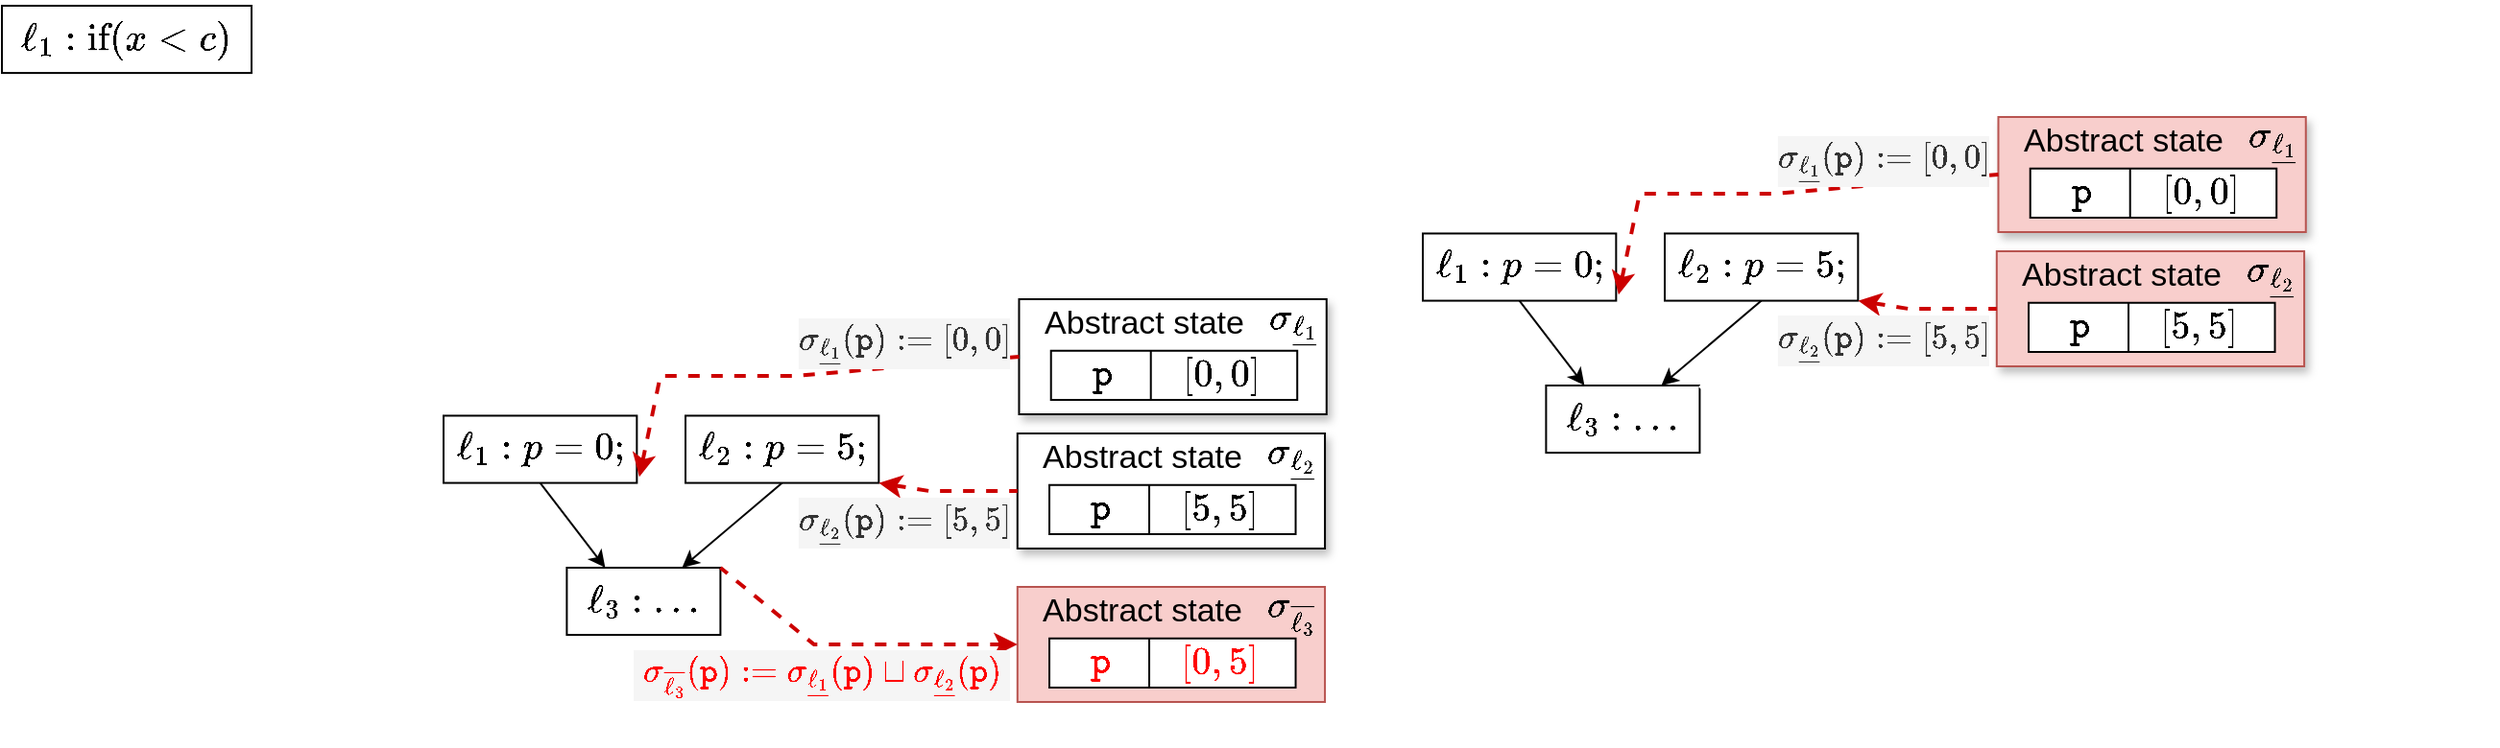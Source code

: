 <mxfile version="24.1.0" type="device">
  <diagram name="Page-1" id="jH83rPQHw8LuaXOdMIeX">
    <mxGraphModel dx="3264" dy="-483" grid="1" gridSize="10" guides="1" tooltips="1" connect="1" arrows="1" fold="1" page="1" pageScale="1" pageWidth="540" pageHeight="240" math="1" shadow="0">
      <root>
        <mxCell id="0" />
        <mxCell id="1" parent="0" />
        <mxCell id="X2H257lDydenqglTALcZ-1" value="" style="group" vertex="1" connectable="0" parent="1">
          <mxGeometry x="-610.0" y="1600" width="459.88" height="210" as="geometry" />
        </mxCell>
        <mxCell id="X2H257lDydenqglTALcZ-2" value="&lt;font style=&quot;font-size: 17px;&quot;&gt;$$\ell_3: \dots$$&lt;/font&gt;" style="rounded=0;whiteSpace=wrap;html=1;" vertex="1" parent="X2H257lDydenqglTALcZ-1">
          <mxGeometry x="64.2" y="140" width="80" height="35.05" as="geometry" />
        </mxCell>
        <mxCell id="X2H257lDydenqglTALcZ-3" style="rounded=0;orthogonalLoop=1;jettySize=auto;html=1;exitX=0.5;exitY=1;exitDx=0;exitDy=0;entryX=0.25;entryY=0;entryDx=0;entryDy=0;" edge="1" parent="X2H257lDydenqglTALcZ-1" source="X2H257lDydenqglTALcZ-4" target="X2H257lDydenqglTALcZ-2">
          <mxGeometry relative="1" as="geometry" />
        </mxCell>
        <mxCell id="X2H257lDydenqglTALcZ-4" value="&lt;font style=&quot;font-size: 17px;&quot;&gt;$$\ell_1: p=0;$$&lt;/font&gt;" style="rounded=0;whiteSpace=wrap;html=1;" vertex="1" parent="X2H257lDydenqglTALcZ-1">
          <mxGeometry y="60.74" width="100.67" height="35.05" as="geometry" />
        </mxCell>
        <mxCell id="X2H257lDydenqglTALcZ-5" style="rounded=0;orthogonalLoop=1;jettySize=auto;html=1;exitX=0.5;exitY=1;exitDx=0;exitDy=0;entryX=0.75;entryY=0;entryDx=0;entryDy=0;" edge="1" parent="X2H257lDydenqglTALcZ-1" source="X2H257lDydenqglTALcZ-6" target="X2H257lDydenqglTALcZ-2">
          <mxGeometry relative="1" as="geometry" />
        </mxCell>
        <mxCell id="X2H257lDydenqglTALcZ-6" value="&lt;font style=&quot;font-size: 17px;&quot;&gt;$$\ell_2: p=5;$$&lt;/font&gt;" style="rounded=0;whiteSpace=wrap;html=1;" vertex="1" parent="X2H257lDydenqglTALcZ-1">
          <mxGeometry x="126" y="60.74" width="100.67" height="35.05" as="geometry" />
        </mxCell>
        <mxCell id="X2H257lDydenqglTALcZ-7" value="" style="rounded=0;whiteSpace=wrap;html=1;shadow=1;textShadow=1;glass=0;fillColor=#f8cecc;strokeColor=#b85450;" vertex="1" parent="X2H257lDydenqglTALcZ-1">
          <mxGeometry x="299.74" width="160.14" height="60" as="geometry" />
        </mxCell>
        <mxCell id="X2H257lDydenqglTALcZ-8" value="" style="shape=table;startSize=0;container=1;collapsible=0;childLayout=tableLayout;fontSize=16;" vertex="1" parent="X2H257lDydenqglTALcZ-1">
          <mxGeometry x="316.36" y="26.91" width="128.25" height="25.57" as="geometry" />
        </mxCell>
        <mxCell id="X2H257lDydenqglTALcZ-9" style="shape=tableRow;horizontal=0;startSize=0;swimlaneHead=0;swimlaneBody=0;strokeColor=inherit;top=0;left=0;bottom=0;right=0;collapsible=0;dropTarget=0;fillColor=none;points=[[0,0.5],[1,0.5]];portConstraint=eastwest;fontSize=16;" vertex="1" parent="X2H257lDydenqglTALcZ-8">
          <mxGeometry width="128.25" height="26" as="geometry" />
        </mxCell>
        <mxCell id="X2H257lDydenqglTALcZ-10" style="shape=partialRectangle;html=1;whiteSpace=wrap;connectable=0;strokeColor=inherit;overflow=hidden;fillColor=none;top=0;left=0;bottom=0;right=0;pointerEvents=1;fontSize=16;" vertex="1" parent="X2H257lDydenqglTALcZ-9">
          <mxGeometry width="52" height="26" as="geometry">
            <mxRectangle width="52" height="26" as="alternateBounds" />
          </mxGeometry>
        </mxCell>
        <mxCell id="X2H257lDydenqglTALcZ-11" style="shape=partialRectangle;html=1;whiteSpace=wrap;connectable=0;strokeColor=inherit;overflow=hidden;fillColor=none;top=0;left=0;bottom=0;right=0;pointerEvents=1;fontSize=16;" vertex="1" parent="X2H257lDydenqglTALcZ-9">
          <mxGeometry x="52" width="76" height="26" as="geometry">
            <mxRectangle width="76" height="26" as="alternateBounds" />
          </mxGeometry>
        </mxCell>
        <mxCell id="X2H257lDydenqglTALcZ-12" value="$$\mathtt{p}$$" style="text;html=1;align=center;verticalAlign=middle;whiteSpace=wrap;rounded=0;fontSize=17;" vertex="1" parent="X2H257lDydenqglTALcZ-1">
          <mxGeometry x="322.812" y="26.907" width="40.384" height="26.286" as="geometry" />
        </mxCell>
        <mxCell id="X2H257lDydenqglTALcZ-13" value="$$[0,0]$$" style="text;html=1;align=center;verticalAlign=middle;whiteSpace=wrap;rounded=0;fontSize=17;" vertex="1" parent="X2H257lDydenqglTALcZ-1">
          <mxGeometry x="385.235" y="26.907" width="40.384" height="26.286" as="geometry" />
        </mxCell>
        <mxCell id="X2H257lDydenqglTALcZ-14" value="" style="group" vertex="1" connectable="0" parent="X2H257lDydenqglTALcZ-1">
          <mxGeometry x="292.77" y="0.002" width="166.269" height="26.286" as="geometry" />
        </mxCell>
        <mxCell id="X2H257lDydenqglTALcZ-15" value="&lt;font style=&quot;font-size: 17px;&quot;&gt;$$\sigma_{\underline{\ell_1}}$$&lt;/font&gt;" style="text;html=1;align=center;verticalAlign=middle;whiteSpace=wrap;rounded=0;" vertex="1" parent="X2H257lDydenqglTALcZ-14">
          <mxGeometry x="132.848" y="1.095" width="33.421" height="24.095" as="geometry" />
        </mxCell>
        <mxCell id="X2H257lDydenqglTALcZ-16" value="&lt;font style=&quot;font-size: 17px;&quot;&gt;Abstract state&lt;/font&gt;" style="text;html=1;align=center;verticalAlign=middle;whiteSpace=wrap;rounded=0;" vertex="1" parent="X2H257lDydenqglTALcZ-14">
          <mxGeometry width="143.988" height="26.286" as="geometry" />
        </mxCell>
        <mxCell id="X2H257lDydenqglTALcZ-17" value="" style="rounded=0;whiteSpace=wrap;html=1;shadow=1;textShadow=1;glass=0;fillColor=#f8cecc;strokeColor=#b85450;" vertex="1" parent="X2H257lDydenqglTALcZ-1">
          <mxGeometry x="298.9" y="70" width="160.14" height="60" as="geometry" />
        </mxCell>
        <mxCell id="X2H257lDydenqglTALcZ-18" value="" style="shape=table;startSize=0;container=1;collapsible=0;childLayout=tableLayout;fontSize=16;" vertex="1" parent="X2H257lDydenqglTALcZ-1">
          <mxGeometry x="315.52" y="96.91" width="128.25" height="25.57" as="geometry" />
        </mxCell>
        <mxCell id="X2H257lDydenqglTALcZ-19" style="shape=tableRow;horizontal=0;startSize=0;swimlaneHead=0;swimlaneBody=0;strokeColor=inherit;top=0;left=0;bottom=0;right=0;collapsible=0;dropTarget=0;fillColor=none;points=[[0,0.5],[1,0.5]];portConstraint=eastwest;fontSize=16;" vertex="1" parent="X2H257lDydenqglTALcZ-18">
          <mxGeometry width="128.25" height="26" as="geometry" />
        </mxCell>
        <mxCell id="X2H257lDydenqglTALcZ-20" style="shape=partialRectangle;html=1;whiteSpace=wrap;connectable=0;strokeColor=inherit;overflow=hidden;fillColor=none;top=0;left=0;bottom=0;right=0;pointerEvents=1;fontSize=16;" vertex="1" parent="X2H257lDydenqglTALcZ-19">
          <mxGeometry width="52" height="26" as="geometry">
            <mxRectangle width="52" height="26" as="alternateBounds" />
          </mxGeometry>
        </mxCell>
        <mxCell id="X2H257lDydenqglTALcZ-21" style="shape=partialRectangle;html=1;whiteSpace=wrap;connectable=0;strokeColor=inherit;overflow=hidden;fillColor=none;top=0;left=0;bottom=0;right=0;pointerEvents=1;fontSize=16;" vertex="1" parent="X2H257lDydenqglTALcZ-19">
          <mxGeometry x="52" width="76" height="26" as="geometry">
            <mxRectangle width="76" height="26" as="alternateBounds" />
          </mxGeometry>
        </mxCell>
        <mxCell id="X2H257lDydenqglTALcZ-22" value="$$\mathtt{p}$$" style="text;html=1;align=center;verticalAlign=middle;whiteSpace=wrap;rounded=0;fontSize=17;" vertex="1" parent="X2H257lDydenqglTALcZ-1">
          <mxGeometry x="321.972" y="96.907" width="40.384" height="26.286" as="geometry" />
        </mxCell>
        <mxCell id="X2H257lDydenqglTALcZ-23" value="$$[5,5]$$" style="text;html=1;align=center;verticalAlign=middle;whiteSpace=wrap;rounded=0;fontSize=17;" vertex="1" parent="X2H257lDydenqglTALcZ-1">
          <mxGeometry x="384.395" y="96.907" width="40.384" height="26.286" as="geometry" />
        </mxCell>
        <mxCell id="X2H257lDydenqglTALcZ-24" value="" style="group" vertex="1" connectable="0" parent="X2H257lDydenqglTALcZ-1">
          <mxGeometry x="291.93" y="70.002" width="166.269" height="26.286" as="geometry" />
        </mxCell>
        <mxCell id="X2H257lDydenqglTALcZ-25" value="&lt;font style=&quot;font-size: 17px;&quot;&gt;$$\sigma_{\underline{\ell_2}}$$&lt;/font&gt;" style="text;html=1;align=center;verticalAlign=middle;whiteSpace=wrap;rounded=0;" vertex="1" parent="X2H257lDydenqglTALcZ-24">
          <mxGeometry x="132.848" y="1.095" width="33.421" height="24.095" as="geometry" />
        </mxCell>
        <mxCell id="X2H257lDydenqglTALcZ-26" value="&lt;font style=&quot;font-size: 17px;&quot;&gt;Abstract state&lt;/font&gt;" style="text;html=1;align=center;verticalAlign=middle;whiteSpace=wrap;rounded=0;" vertex="1" parent="X2H257lDydenqglTALcZ-24">
          <mxGeometry width="143.988" height="26.286" as="geometry" />
        </mxCell>
        <mxCell id="X2H257lDydenqglTALcZ-27" style="rounded=0;orthogonalLoop=1;jettySize=auto;html=1;exitX=1.013;exitY=0.91;exitDx=0;exitDy=0;entryX=0;entryY=0.5;entryDx=0;entryDy=0;dashed=1;strokeWidth=2;strokeColor=#CC0000;exitPerimeter=0;startArrow=classic;startFill=1;endArrow=none;endFill=0;" edge="1" parent="X2H257lDydenqglTALcZ-1" source="X2H257lDydenqglTALcZ-4" target="X2H257lDydenqglTALcZ-7">
          <mxGeometry relative="1" as="geometry">
            <mxPoint x="286.93" y="16" as="targetPoint" />
            <mxPoint x="132.93" y="-40" as="sourcePoint" />
            <Array as="points">
              <mxPoint x="112.93" y="40" />
              <mxPoint x="182.93" y="40" />
            </Array>
          </mxGeometry>
        </mxCell>
        <mxCell id="X2H257lDydenqglTALcZ-28" style="rounded=0;orthogonalLoop=1;jettySize=auto;html=1;exitX=1;exitY=1;exitDx=0;exitDy=0;entryX=0;entryY=0.5;entryDx=0;entryDy=0;dashed=1;strokeWidth=2;strokeColor=#CC0000;startArrow=classic;startFill=1;endArrow=none;endFill=0;" edge="1" parent="X2H257lDydenqglTALcZ-1" source="X2H257lDydenqglTALcZ-6" target="X2H257lDydenqglTALcZ-17">
          <mxGeometry relative="1" as="geometry">
            <mxPoint x="280.93" y="40" as="targetPoint" />
            <mxPoint x="111.93" y="103" as="sourcePoint" />
            <Array as="points">
              <mxPoint x="252.93" y="100" />
            </Array>
          </mxGeometry>
        </mxCell>
        <mxCell id="X2H257lDydenqglTALcZ-29" value="" style="shape=table;startSize=0;container=1;collapsible=0;childLayout=tableLayout;fontSize=16;" vertex="1" parent="X2H257lDydenqglTALcZ-1">
          <mxGeometry x="315.52" y="176.91" width="128.25" height="25.57" as="geometry" />
        </mxCell>
        <mxCell id="X2H257lDydenqglTALcZ-30" style="shape=tableRow;horizontal=0;startSize=0;swimlaneHead=0;swimlaneBody=0;strokeColor=inherit;top=0;left=0;bottom=0;right=0;collapsible=0;dropTarget=0;fillColor=none;points=[[0,0.5],[1,0.5]];portConstraint=eastwest;fontSize=16;" vertex="1" parent="X2H257lDydenqglTALcZ-29">
          <mxGeometry width="128.25" height="26" as="geometry" />
        </mxCell>
        <mxCell id="X2H257lDydenqglTALcZ-31" style="shape=partialRectangle;html=1;whiteSpace=wrap;connectable=0;strokeColor=inherit;overflow=hidden;fillColor=none;top=0;left=0;bottom=0;right=0;pointerEvents=1;fontSize=16;" vertex="1" parent="X2H257lDydenqglTALcZ-30">
          <mxGeometry width="52" height="26" as="geometry">
            <mxRectangle width="52" height="26" as="alternateBounds" />
          </mxGeometry>
        </mxCell>
        <mxCell id="X2H257lDydenqglTALcZ-32" style="shape=partialRectangle;html=1;whiteSpace=wrap;connectable=0;strokeColor=inherit;overflow=hidden;fillColor=none;top=0;left=0;bottom=0;right=0;pointerEvents=1;fontSize=16;" vertex="1" parent="X2H257lDydenqglTALcZ-30">
          <mxGeometry x="52" width="76" height="26" as="geometry">
            <mxRectangle width="76" height="26" as="alternateBounds" />
          </mxGeometry>
        </mxCell>
        <mxCell id="X2H257lDydenqglTALcZ-33" value="$$\mathtt{p}$$" style="text;html=1;align=center;verticalAlign=middle;whiteSpace=wrap;rounded=0;fontSize=17;" vertex="1" parent="X2H257lDydenqglTALcZ-1">
          <mxGeometry x="321.972" y="176.907" width="40.384" height="26.286" as="geometry" />
        </mxCell>
        <mxCell id="X2H257lDydenqglTALcZ-34" value="$$[0,5]$$" style="text;html=1;align=center;verticalAlign=middle;whiteSpace=wrap;rounded=0;fontSize=17;" vertex="1" parent="X2H257lDydenqglTALcZ-1">
          <mxGeometry x="384.395" y="176.907" width="40.384" height="26.286" as="geometry" />
        </mxCell>
        <mxCell id="X2H257lDydenqglTALcZ-35" value="" style="group" vertex="1" connectable="0" parent="X2H257lDydenqglTALcZ-1">
          <mxGeometry x="291.93" y="150.002" width="166.269" height="26.286" as="geometry" />
        </mxCell>
        <mxCell id="X2H257lDydenqglTALcZ-36" value="&lt;font style=&quot;font-size: 17px;&quot;&gt;$$\sigma_{\overline{\ell_3}}$$&lt;/font&gt;" style="text;html=1;align=center;verticalAlign=middle;whiteSpace=wrap;rounded=0;" vertex="1" parent="X2H257lDydenqglTALcZ-35">
          <mxGeometry x="132.848" y="1.095" width="33.421" height="24.095" as="geometry" />
        </mxCell>
        <mxCell id="X2H257lDydenqglTALcZ-37" value="&lt;font style=&quot;font-size: 17px;&quot;&gt;Abstract state&lt;/font&gt;" style="text;html=1;align=center;verticalAlign=middle;whiteSpace=wrap;rounded=0;" vertex="1" parent="X2H257lDydenqglTALcZ-35">
          <mxGeometry width="143.988" height="26.286" as="geometry" />
        </mxCell>
        <mxCell id="X2H257lDydenqglTALcZ-38" style="rounded=0;orthogonalLoop=1;jettySize=auto;html=1;exitX=0;exitY=0.5;exitDx=0;exitDy=0;entryX=1;entryY=0;entryDx=0;entryDy=0;dashed=1;strokeWidth=2;strokeColor=#FFFFFF;startArrow=classic;startFill=1;endArrow=none;endFill=0;" edge="1" parent="X2H257lDydenqglTALcZ-1" source="X2H257lDydenqglTALcZ-42" target="X2H257lDydenqglTALcZ-2">
          <mxGeometry relative="1" as="geometry">
            <mxPoint x="279.93" y="110" as="targetPoint" />
            <mxPoint x="236.93" y="106" as="sourcePoint" />
            <Array as="points">
              <mxPoint x="192.93" y="180" />
            </Array>
          </mxGeometry>
        </mxCell>
        <mxCell id="X2H257lDydenqglTALcZ-39" value="$$\sigma_{\underline{\ell_1}}(\mathtt{p}):=[0,0]$$" style="rounded=0;whiteSpace=wrap;html=1;dashed=1;dashPattern=8 8;strokeColor=none;fillColor=#f5f5f5;fontSize=15;fontColor=#333333;" vertex="1" parent="X2H257lDydenqglTALcZ-1">
          <mxGeometry x="184.93" y="10" width="110.11" height="26.52" as="geometry" />
        </mxCell>
        <mxCell id="X2H257lDydenqglTALcZ-40" value="$$\sigma_{\underline{\ell_2}}(\mathtt{p}):=[5,5]$$" style="rounded=0;whiteSpace=wrap;html=1;dashed=1;dashPattern=8 8;strokeColor=none;fillColor=#f5f5f5;fontSize=15;fontColor=#333333;" vertex="1" parent="X2H257lDydenqglTALcZ-1">
          <mxGeometry x="184.93" y="103.48" width="110.11" height="26.52" as="geometry" />
        </mxCell>
        <mxCell id="X2H257lDydenqglTALcZ-41" value="$$\sigma_{\overline{\ell_3}}(\mathtt{p}):=\sigma_{\underline{\ell_1}}(\mathtt{p})\sqcup\sigma_{\underline{\ell_2}}(\mathtt{p})$$" style="rounded=0;whiteSpace=wrap;html=1;dashed=1;dashPattern=8 8;strokeColor=none;fillColor=none;fontSize=15;fontColor=none;noLabel=1;" vertex="1" parent="X2H257lDydenqglTALcZ-1">
          <mxGeometry x="99.04" y="183" width="196" height="26.52" as="geometry" />
        </mxCell>
        <mxCell id="X2H257lDydenqglTALcZ-42" value="" style="rounded=0;whiteSpace=wrap;html=1;shadow=0;textShadow=0;glass=0;fillColor=#FFFFFF;strokeColor=none;" vertex="1" parent="X2H257lDydenqglTALcZ-1">
          <mxGeometry x="298.9" y="150" width="160.14" height="60" as="geometry" />
        </mxCell>
        <mxCell id="X2H257lDydenqglTALcZ-43" value="" style="group" vertex="1" connectable="0" parent="1">
          <mxGeometry x="-1120" y="1695" width="459.88" height="210" as="geometry" />
        </mxCell>
        <mxCell id="X2H257lDydenqglTALcZ-44" value="&lt;font style=&quot;font-size: 17px;&quot;&gt;$$\ell_3: \dots$$&lt;/font&gt;" style="rounded=0;whiteSpace=wrap;html=1;" vertex="1" parent="X2H257lDydenqglTALcZ-43">
          <mxGeometry x="64.2" y="140" width="80" height="35.05" as="geometry" />
        </mxCell>
        <mxCell id="X2H257lDydenqglTALcZ-45" style="rounded=0;orthogonalLoop=1;jettySize=auto;html=1;exitX=0.5;exitY=1;exitDx=0;exitDy=0;entryX=0.25;entryY=0;entryDx=0;entryDy=0;" edge="1" parent="X2H257lDydenqglTALcZ-43" source="X2H257lDydenqglTALcZ-46" target="X2H257lDydenqglTALcZ-44">
          <mxGeometry relative="1" as="geometry" />
        </mxCell>
        <mxCell id="X2H257lDydenqglTALcZ-46" value="&lt;font style=&quot;font-size: 17px;&quot;&gt;$$\ell_1: p=0;$$&lt;/font&gt;" style="rounded=0;whiteSpace=wrap;html=1;" vertex="1" parent="X2H257lDydenqglTALcZ-43">
          <mxGeometry y="60.74" width="100.67" height="35.05" as="geometry" />
        </mxCell>
        <mxCell id="X2H257lDydenqglTALcZ-47" style="rounded=0;orthogonalLoop=1;jettySize=auto;html=1;exitX=0.5;exitY=1;exitDx=0;exitDy=0;entryX=0.75;entryY=0;entryDx=0;entryDy=0;" edge="1" parent="X2H257lDydenqglTALcZ-43" source="X2H257lDydenqglTALcZ-48" target="X2H257lDydenqglTALcZ-44">
          <mxGeometry relative="1" as="geometry" />
        </mxCell>
        <mxCell id="X2H257lDydenqglTALcZ-48" value="&lt;font style=&quot;font-size: 17px;&quot;&gt;$$\ell_2: p=5;$$&lt;/font&gt;" style="rounded=0;whiteSpace=wrap;html=1;" vertex="1" parent="X2H257lDydenqglTALcZ-43">
          <mxGeometry x="126" y="60.74" width="100.67" height="35.05" as="geometry" />
        </mxCell>
        <mxCell id="X2H257lDydenqglTALcZ-49" value="" style="rounded=0;whiteSpace=wrap;html=1;shadow=1;textShadow=1;glass=0;" vertex="1" parent="X2H257lDydenqglTALcZ-43">
          <mxGeometry x="299.74" width="160.14" height="60" as="geometry" />
        </mxCell>
        <mxCell id="X2H257lDydenqglTALcZ-50" value="" style="shape=table;startSize=0;container=1;collapsible=0;childLayout=tableLayout;fontSize=16;" vertex="1" parent="X2H257lDydenqglTALcZ-43">
          <mxGeometry x="316.36" y="26.91" width="128.25" height="25.57" as="geometry" />
        </mxCell>
        <mxCell id="X2H257lDydenqglTALcZ-51" style="shape=tableRow;horizontal=0;startSize=0;swimlaneHead=0;swimlaneBody=0;strokeColor=inherit;top=0;left=0;bottom=0;right=0;collapsible=0;dropTarget=0;fillColor=none;points=[[0,0.5],[1,0.5]];portConstraint=eastwest;fontSize=16;" vertex="1" parent="X2H257lDydenqglTALcZ-50">
          <mxGeometry width="128.25" height="26" as="geometry" />
        </mxCell>
        <mxCell id="X2H257lDydenqglTALcZ-52" style="shape=partialRectangle;html=1;whiteSpace=wrap;connectable=0;strokeColor=inherit;overflow=hidden;fillColor=none;top=0;left=0;bottom=0;right=0;pointerEvents=1;fontSize=16;" vertex="1" parent="X2H257lDydenqglTALcZ-51">
          <mxGeometry width="52" height="26" as="geometry">
            <mxRectangle width="52" height="26" as="alternateBounds" />
          </mxGeometry>
        </mxCell>
        <mxCell id="X2H257lDydenqglTALcZ-53" style="shape=partialRectangle;html=1;whiteSpace=wrap;connectable=0;strokeColor=inherit;overflow=hidden;fillColor=none;top=0;left=0;bottom=0;right=0;pointerEvents=1;fontSize=16;" vertex="1" parent="X2H257lDydenqglTALcZ-51">
          <mxGeometry x="52" width="76" height="26" as="geometry">
            <mxRectangle width="76" height="26" as="alternateBounds" />
          </mxGeometry>
        </mxCell>
        <mxCell id="X2H257lDydenqglTALcZ-54" value="$$\mathtt{p}$$" style="text;html=1;align=center;verticalAlign=middle;whiteSpace=wrap;rounded=0;fontSize=17;" vertex="1" parent="X2H257lDydenqglTALcZ-43">
          <mxGeometry x="322.812" y="26.907" width="40.384" height="26.286" as="geometry" />
        </mxCell>
        <mxCell id="X2H257lDydenqglTALcZ-55" value="$$[0,0]$$" style="text;html=1;align=center;verticalAlign=middle;whiteSpace=wrap;rounded=0;fontSize=17;" vertex="1" parent="X2H257lDydenqglTALcZ-43">
          <mxGeometry x="385.235" y="26.907" width="40.384" height="26.286" as="geometry" />
        </mxCell>
        <mxCell id="X2H257lDydenqglTALcZ-56" value="" style="group" vertex="1" connectable="0" parent="X2H257lDydenqglTALcZ-43">
          <mxGeometry x="292.77" y="0.002" width="166.269" height="26.286" as="geometry" />
        </mxCell>
        <mxCell id="X2H257lDydenqglTALcZ-57" value="&lt;font style=&quot;font-size: 17px;&quot;&gt;$$\sigma_{\underline{\ell_1}}$$&lt;/font&gt;" style="text;html=1;align=center;verticalAlign=middle;whiteSpace=wrap;rounded=0;" vertex="1" parent="X2H257lDydenqglTALcZ-56">
          <mxGeometry x="132.848" y="1.095" width="33.421" height="24.095" as="geometry" />
        </mxCell>
        <mxCell id="X2H257lDydenqglTALcZ-58" value="&lt;font style=&quot;font-size: 17px;&quot;&gt;Abstract state&lt;/font&gt;" style="text;html=1;align=center;verticalAlign=middle;whiteSpace=wrap;rounded=0;" vertex="1" parent="X2H257lDydenqglTALcZ-56">
          <mxGeometry width="143.988" height="26.286" as="geometry" />
        </mxCell>
        <mxCell id="X2H257lDydenqglTALcZ-59" value="" style="rounded=0;whiteSpace=wrap;html=1;shadow=1;textShadow=1;glass=0;" vertex="1" parent="X2H257lDydenqglTALcZ-43">
          <mxGeometry x="298.9" y="70" width="160.14" height="60" as="geometry" />
        </mxCell>
        <mxCell id="X2H257lDydenqglTALcZ-60" value="" style="shape=table;startSize=0;container=1;collapsible=0;childLayout=tableLayout;fontSize=16;" vertex="1" parent="X2H257lDydenqglTALcZ-43">
          <mxGeometry x="315.52" y="96.91" width="128.25" height="25.57" as="geometry" />
        </mxCell>
        <mxCell id="X2H257lDydenqglTALcZ-61" style="shape=tableRow;horizontal=0;startSize=0;swimlaneHead=0;swimlaneBody=0;strokeColor=inherit;top=0;left=0;bottom=0;right=0;collapsible=0;dropTarget=0;fillColor=none;points=[[0,0.5],[1,0.5]];portConstraint=eastwest;fontSize=16;" vertex="1" parent="X2H257lDydenqglTALcZ-60">
          <mxGeometry width="128.25" height="26" as="geometry" />
        </mxCell>
        <mxCell id="X2H257lDydenqglTALcZ-62" style="shape=partialRectangle;html=1;whiteSpace=wrap;connectable=0;strokeColor=inherit;overflow=hidden;fillColor=none;top=0;left=0;bottom=0;right=0;pointerEvents=1;fontSize=16;" vertex="1" parent="X2H257lDydenqglTALcZ-61">
          <mxGeometry width="52" height="26" as="geometry">
            <mxRectangle width="52" height="26" as="alternateBounds" />
          </mxGeometry>
        </mxCell>
        <mxCell id="X2H257lDydenqglTALcZ-63" style="shape=partialRectangle;html=1;whiteSpace=wrap;connectable=0;strokeColor=inherit;overflow=hidden;fillColor=none;top=0;left=0;bottom=0;right=0;pointerEvents=1;fontSize=16;" vertex="1" parent="X2H257lDydenqglTALcZ-61">
          <mxGeometry x="52" width="76" height="26" as="geometry">
            <mxRectangle width="76" height="26" as="alternateBounds" />
          </mxGeometry>
        </mxCell>
        <mxCell id="X2H257lDydenqglTALcZ-64" value="$$\mathtt{p}$$" style="text;html=1;align=center;verticalAlign=middle;whiteSpace=wrap;rounded=0;fontSize=17;" vertex="1" parent="X2H257lDydenqglTALcZ-43">
          <mxGeometry x="321.972" y="96.907" width="40.384" height="26.286" as="geometry" />
        </mxCell>
        <mxCell id="X2H257lDydenqglTALcZ-65" value="$$[5,5]$$" style="text;html=1;align=center;verticalAlign=middle;whiteSpace=wrap;rounded=0;fontSize=17;" vertex="1" parent="X2H257lDydenqglTALcZ-43">
          <mxGeometry x="384.395" y="96.907" width="40.384" height="26.286" as="geometry" />
        </mxCell>
        <mxCell id="X2H257lDydenqglTALcZ-66" value="" style="group" vertex="1" connectable="0" parent="X2H257lDydenqglTALcZ-43">
          <mxGeometry x="291.93" y="70.002" width="166.269" height="26.286" as="geometry" />
        </mxCell>
        <mxCell id="X2H257lDydenqglTALcZ-67" value="&lt;font style=&quot;font-size: 17px;&quot;&gt;$$\sigma_{\underline{\ell_2}}$$&lt;/font&gt;" style="text;html=1;align=center;verticalAlign=middle;whiteSpace=wrap;rounded=0;" vertex="1" parent="X2H257lDydenqglTALcZ-66">
          <mxGeometry x="132.848" y="1.095" width="33.421" height="24.095" as="geometry" />
        </mxCell>
        <mxCell id="X2H257lDydenqglTALcZ-68" value="&lt;font style=&quot;font-size: 17px;&quot;&gt;Abstract state&lt;/font&gt;" style="text;html=1;align=center;verticalAlign=middle;whiteSpace=wrap;rounded=0;" vertex="1" parent="X2H257lDydenqglTALcZ-66">
          <mxGeometry width="143.988" height="26.286" as="geometry" />
        </mxCell>
        <mxCell id="X2H257lDydenqglTALcZ-69" style="rounded=0;orthogonalLoop=1;jettySize=auto;html=1;exitX=1.013;exitY=0.91;exitDx=0;exitDy=0;entryX=0;entryY=0.5;entryDx=0;entryDy=0;dashed=1;strokeWidth=2;strokeColor=#CC0000;exitPerimeter=0;startArrow=classic;startFill=1;endArrow=none;endFill=0;" edge="1" parent="X2H257lDydenqglTALcZ-43" source="X2H257lDydenqglTALcZ-46" target="X2H257lDydenqglTALcZ-49">
          <mxGeometry relative="1" as="geometry">
            <mxPoint x="286.93" y="16" as="targetPoint" />
            <mxPoint x="132.93" y="-40" as="sourcePoint" />
            <Array as="points">
              <mxPoint x="112.93" y="40" />
              <mxPoint x="182.93" y="40" />
            </Array>
          </mxGeometry>
        </mxCell>
        <mxCell id="X2H257lDydenqglTALcZ-70" style="rounded=0;orthogonalLoop=1;jettySize=auto;html=1;exitX=1;exitY=1;exitDx=0;exitDy=0;entryX=0;entryY=0.5;entryDx=0;entryDy=0;dashed=1;strokeWidth=2;strokeColor=#CC0000;startArrow=classic;startFill=1;endArrow=none;endFill=0;" edge="1" parent="X2H257lDydenqglTALcZ-43" source="X2H257lDydenqglTALcZ-48" target="X2H257lDydenqglTALcZ-59">
          <mxGeometry relative="1" as="geometry">
            <mxPoint x="280.93" y="40" as="targetPoint" />
            <mxPoint x="111.93" y="103" as="sourcePoint" />
            <Array as="points">
              <mxPoint x="252.93" y="100" />
            </Array>
          </mxGeometry>
        </mxCell>
        <mxCell id="X2H257lDydenqglTALcZ-71" value="" style="rounded=0;whiteSpace=wrap;html=1;shadow=0;textShadow=0;glass=0;fillColor=#f8cecc;strokeColor=#b85450;" vertex="1" parent="X2H257lDydenqglTALcZ-43">
          <mxGeometry x="298.9" y="150" width="160.14" height="60" as="geometry" />
        </mxCell>
        <mxCell id="X2H257lDydenqglTALcZ-72" value="" style="shape=table;startSize=0;container=1;collapsible=0;childLayout=tableLayout;fontSize=16;" vertex="1" parent="X2H257lDydenqglTALcZ-43">
          <mxGeometry x="315.52" y="176.91" width="128.25" height="25.57" as="geometry" />
        </mxCell>
        <mxCell id="X2H257lDydenqglTALcZ-73" style="shape=tableRow;horizontal=0;startSize=0;swimlaneHead=0;swimlaneBody=0;strokeColor=inherit;top=0;left=0;bottom=0;right=0;collapsible=0;dropTarget=0;fillColor=none;points=[[0,0.5],[1,0.5]];portConstraint=eastwest;fontSize=16;" vertex="1" parent="X2H257lDydenqglTALcZ-72">
          <mxGeometry width="128.25" height="26" as="geometry" />
        </mxCell>
        <mxCell id="X2H257lDydenqglTALcZ-74" style="shape=partialRectangle;html=1;whiteSpace=wrap;connectable=0;strokeColor=inherit;overflow=hidden;fillColor=none;top=0;left=0;bottom=0;right=0;pointerEvents=1;fontSize=16;" vertex="1" parent="X2H257lDydenqglTALcZ-73">
          <mxGeometry width="52" height="26" as="geometry">
            <mxRectangle width="52" height="26" as="alternateBounds" />
          </mxGeometry>
        </mxCell>
        <mxCell id="X2H257lDydenqglTALcZ-75" style="shape=partialRectangle;html=1;whiteSpace=wrap;connectable=0;strokeColor=inherit;overflow=hidden;fillColor=none;top=0;left=0;bottom=0;right=0;pointerEvents=1;fontSize=16;" vertex="1" parent="X2H257lDydenqglTALcZ-73">
          <mxGeometry x="52" width="76" height="26" as="geometry">
            <mxRectangle width="76" height="26" as="alternateBounds" />
          </mxGeometry>
        </mxCell>
        <mxCell id="X2H257lDydenqglTALcZ-76" value="$$\mathtt{p}$$" style="text;html=1;align=center;verticalAlign=middle;whiteSpace=wrap;rounded=0;fontSize=17;fontColor=#FF0000;" vertex="1" parent="X2H257lDydenqglTALcZ-43">
          <mxGeometry x="321.972" y="176.907" width="40.384" height="26.286" as="geometry" />
        </mxCell>
        <mxCell id="X2H257lDydenqglTALcZ-77" value="$$[0,5]$$" style="text;html=1;align=center;verticalAlign=middle;whiteSpace=wrap;rounded=0;fontSize=17;fontColor=#FF0000;" vertex="1" parent="X2H257lDydenqglTALcZ-43">
          <mxGeometry x="384.395" y="176.907" width="40.384" height="26.286" as="geometry" />
        </mxCell>
        <mxCell id="X2H257lDydenqglTALcZ-78" value="" style="group" vertex="1" connectable="0" parent="X2H257lDydenqglTALcZ-43">
          <mxGeometry x="291.93" y="150.002" width="166.269" height="26.286" as="geometry" />
        </mxCell>
        <mxCell id="X2H257lDydenqglTALcZ-79" value="&lt;font style=&quot;font-size: 17px;&quot;&gt;$$\sigma_{\overline{\ell_3}}$$&lt;/font&gt;" style="text;html=1;align=center;verticalAlign=middle;whiteSpace=wrap;rounded=0;" vertex="1" parent="X2H257lDydenqglTALcZ-78">
          <mxGeometry x="132.848" y="1.095" width="33.421" height="24.095" as="geometry" />
        </mxCell>
        <mxCell id="X2H257lDydenqglTALcZ-80" value="&lt;font style=&quot;font-size: 17px;&quot;&gt;Abstract state&lt;/font&gt;" style="text;html=1;align=center;verticalAlign=middle;whiteSpace=wrap;rounded=0;" vertex="1" parent="X2H257lDydenqglTALcZ-78">
          <mxGeometry width="143.988" height="26.286" as="geometry" />
        </mxCell>
        <mxCell id="X2H257lDydenqglTALcZ-81" style="rounded=0;orthogonalLoop=1;jettySize=auto;html=1;exitX=0;exitY=0.5;exitDx=0;exitDy=0;entryX=1;entryY=0;entryDx=0;entryDy=0;dashed=1;strokeWidth=2;strokeColor=#CC0000;startArrow=classic;startFill=1;endArrow=none;endFill=0;" edge="1" parent="X2H257lDydenqglTALcZ-43" source="X2H257lDydenqglTALcZ-71" target="X2H257lDydenqglTALcZ-44">
          <mxGeometry relative="1" as="geometry">
            <mxPoint x="279.93" y="110" as="targetPoint" />
            <mxPoint x="236.93" y="106" as="sourcePoint" />
            <Array as="points">
              <mxPoint x="192.93" y="180" />
            </Array>
          </mxGeometry>
        </mxCell>
        <mxCell id="X2H257lDydenqglTALcZ-82" value="$$\sigma_{\underline{\ell_1}}(\mathtt{p}):=[0,0]$$" style="rounded=0;whiteSpace=wrap;html=1;dashed=1;dashPattern=8 8;strokeColor=none;fillColor=#f5f5f5;fontSize=15;fontColor=#333333;" vertex="1" parent="X2H257lDydenqglTALcZ-43">
          <mxGeometry x="184.93" y="10" width="110.11" height="26.52" as="geometry" />
        </mxCell>
        <mxCell id="X2H257lDydenqglTALcZ-83" value="$$\sigma_{\underline{\ell_2}}(\mathtt{p}):=[5,5]$$" style="rounded=0;whiteSpace=wrap;html=1;dashed=1;dashPattern=8 8;strokeColor=none;fillColor=#f5f5f5;fontSize=15;fontColor=#333333;" vertex="1" parent="X2H257lDydenqglTALcZ-43">
          <mxGeometry x="184.93" y="103.48" width="110.11" height="26.52" as="geometry" />
        </mxCell>
        <mxCell id="X2H257lDydenqglTALcZ-84" value="$$\sigma_{\overline{\ell_3}}(\mathtt{p}):=\sigma_{\underline{\ell_1}}(\mathtt{p})\sqcup\sigma_{\underline{\ell_2}}(\mathtt{p})$$" style="rounded=0;whiteSpace=wrap;html=1;dashed=1;dashPattern=8 8;strokeColor=none;fillColor=#f5f5f5;fontSize=15;fontColor=#FF0000;" vertex="1" parent="X2H257lDydenqglTALcZ-43">
          <mxGeometry x="99.04" y="183" width="196" height="26.52" as="geometry" />
        </mxCell>
        <mxCell id="X2H257lDydenqglTALcZ-86" value="&lt;font style=&quot;font-size: 17px;&quot;&gt;$$\ell_1: \text{if}(x&amp;lt;c)$$&lt;/font&gt;" style="rounded=0;whiteSpace=wrap;html=1;" vertex="1" parent="1">
          <mxGeometry x="-1350" y="1542" width="130" height="35.05" as="geometry" />
        </mxCell>
      </root>
    </mxGraphModel>
  </diagram>
</mxfile>
